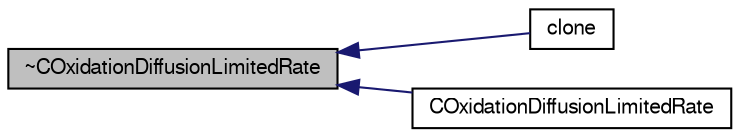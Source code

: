 digraph "~COxidationDiffusionLimitedRate"
{
  bgcolor="transparent";
  edge [fontname="FreeSans",fontsize="10",labelfontname="FreeSans",labelfontsize="10"];
  node [fontname="FreeSans",fontsize="10",shape=record];
  rankdir="LR";
  Node221 [label="~COxidationDiffusionLimitedRate",height=0.2,width=0.4,color="black", fillcolor="grey75", style="filled", fontcolor="black"];
  Node221 -> Node222 [dir="back",color="midnightblue",fontsize="10",style="solid",fontname="FreeSans"];
  Node222 [label="clone",height=0.2,width=0.4,color="black",URL="$a23614.html#a95a64b2a3c8105f645755a2c0c4d9881",tooltip="Construct and return a clone. "];
  Node221 -> Node223 [dir="back",color="midnightblue",fontsize="10",style="solid",fontname="FreeSans"];
  Node223 [label="COxidationDiffusionLimitedRate",height=0.2,width=0.4,color="black",URL="$a23614.html#a225abf7564467ac33f351b87a0d59f81",tooltip="Construct copy. "];
}
